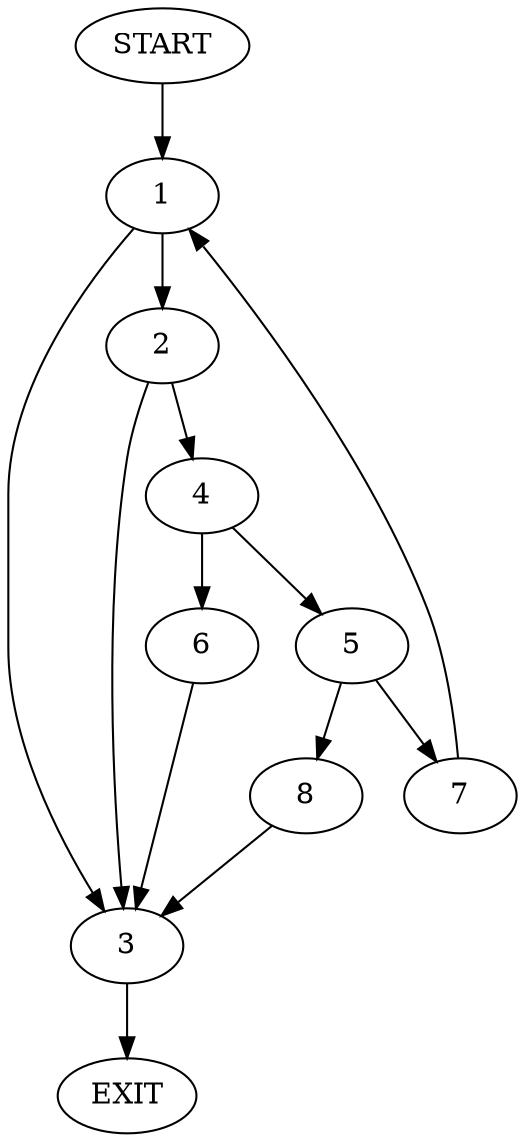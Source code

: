 digraph {
0 [label="START"]
9 [label="EXIT"]
0 -> 1
1 -> 2
1 -> 3
3 -> 9
2 -> 4
2 -> 3
4 -> 5
4 -> 6
5 -> 7
5 -> 8
6 -> 3
7 -> 1
8 -> 3
}
